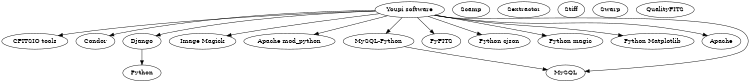 digraph G {
	size="5,5";
	youpi 	[label="Youpi software"];
	cfitsio 	[label="CFITSIO tools"];
	condor 	[label="Condor"];
	django		[label="Django"];
	magic 	[label="Image Magick"];
	modpython		[label="Apache mod_python"];
	mysqlpython [label="MySQL-Python"];
	pyfits	[label="PyFITS"];
	python	[label="Python"];
	pythoncjson	[label="Python cjson"];
	pythonmagic	[label="Python magic"];
	pythonmplib	[label="Python Matplotlib"];
	apache	[label="Apache"];
	mysql	[label="MySQL"];

	scamp	[label="Scamp"];
	sextractor	[label="Sextractor"];
	stiff	[label="Stiff"];
	Swarp	[label="Swarp"];
	qfits	[label="QualityFITS"];

	youpi -> apache;
	youpi -> mysql;
	youpi -> cfitsio;
	youpi -> condor;
	youpi -> django;
	youpi -> magic;
	youpi -> modpython;
	youpi -> pyfits;
	youpi -> pythoncjson;
	youpi -> pythonmagic;
	youpi -> pythonmplib;
	youpi -> mysqlpython;
	mysqlpython -> mysql;

	django -> python;
}
